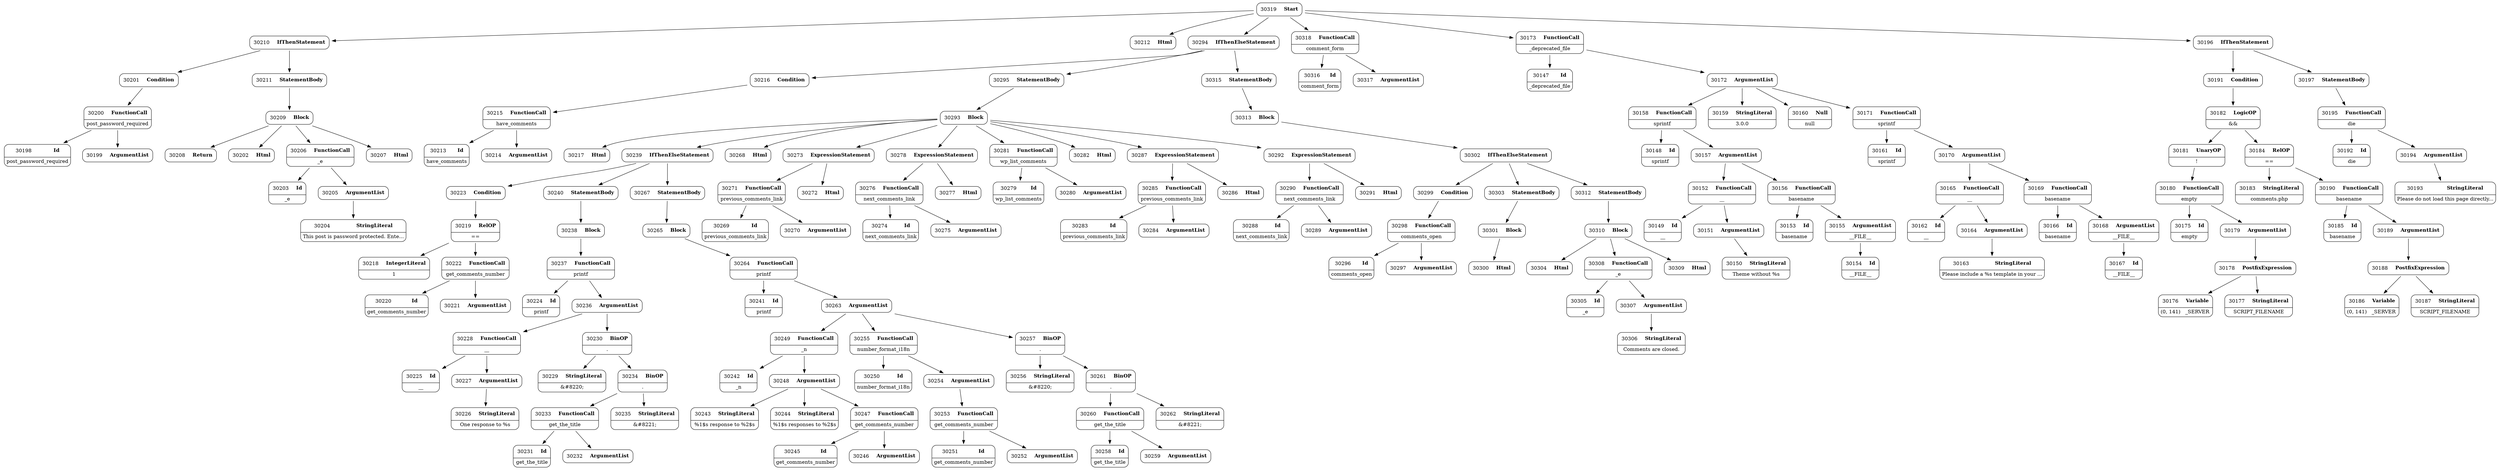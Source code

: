 digraph ast {
node [shape=none];
30208 [label=<<TABLE border='1' cellspacing='0' cellpadding='10' style='rounded' ><TR><TD border='0'>30208</TD><TD border='0'><B>Return</B></TD></TR></TABLE>>];
30209 [label=<<TABLE border='1' cellspacing='0' cellpadding='10' style='rounded' ><TR><TD border='0'>30209</TD><TD border='0'><B>Block</B></TD></TR></TABLE>>];
30209 -> 30202 [weight=2];
30209 -> 30206 [weight=2];
30209 -> 30207 [weight=2];
30209 -> 30208 [weight=2];
30210 [label=<<TABLE border='1' cellspacing='0' cellpadding='10' style='rounded' ><TR><TD border='0'>30210</TD><TD border='0'><B>IfThenStatement</B></TD></TR></TABLE>>];
30210 -> 30201 [weight=2];
30210 -> 30211 [weight=2];
30211 [label=<<TABLE border='1' cellspacing='0' cellpadding='10' style='rounded' ><TR><TD border='0'>30211</TD><TD border='0'><B>StatementBody</B></TD></TR></TABLE>>];
30211 -> 30209 [weight=2];
30212 [label=<<TABLE border='1' cellspacing='0' cellpadding='10' style='rounded' ><TR><TD border='0'>30212</TD><TD border='0'><B>Html</B></TD></TR></TABLE>>];
30213 [label=<<TABLE border='1' cellspacing='0' cellpadding='10' style='rounded' ><TR><TD border='0'>30213</TD><TD border='0'><B>Id</B></TD></TR><HR/><TR><TD border='0' cellpadding='5' colspan='2'>have_comments</TD></TR></TABLE>>];
30214 [label=<<TABLE border='1' cellspacing='0' cellpadding='10' style='rounded' ><TR><TD border='0'>30214</TD><TD border='0'><B>ArgumentList</B></TD></TR></TABLE>>];
30215 [label=<<TABLE border='1' cellspacing='0' cellpadding='10' style='rounded' ><TR><TD border='0'>30215</TD><TD border='0'><B>FunctionCall</B></TD></TR><HR/><TR><TD border='0' cellpadding='5' colspan='2'>have_comments</TD></TR></TABLE>>];
30215 -> 30213 [weight=2];
30215 -> 30214 [weight=2];
30216 [label=<<TABLE border='1' cellspacing='0' cellpadding='10' style='rounded' ><TR><TD border='0'>30216</TD><TD border='0'><B>Condition</B></TD></TR></TABLE>>];
30216 -> 30215 [weight=2];
30217 [label=<<TABLE border='1' cellspacing='0' cellpadding='10' style='rounded' ><TR><TD border='0'>30217</TD><TD border='0'><B>Html</B></TD></TR></TABLE>>];
30218 [label=<<TABLE border='1' cellspacing='0' cellpadding='10' style='rounded' ><TR><TD border='0'>30218</TD><TD border='0'><B>IntegerLiteral</B></TD></TR><HR/><TR><TD border='0' cellpadding='5' colspan='2'>1</TD></TR></TABLE>>];
30219 [label=<<TABLE border='1' cellspacing='0' cellpadding='10' style='rounded' ><TR><TD border='0'>30219</TD><TD border='0'><B>RelOP</B></TD></TR><HR/><TR><TD border='0' cellpadding='5' colspan='2'>==</TD></TR></TABLE>>];
30219 -> 30218 [weight=2];
30219 -> 30222 [weight=2];
30220 [label=<<TABLE border='1' cellspacing='0' cellpadding='10' style='rounded' ><TR><TD border='0'>30220</TD><TD border='0'><B>Id</B></TD></TR><HR/><TR><TD border='0' cellpadding='5' colspan='2'>get_comments_number</TD></TR></TABLE>>];
30221 [label=<<TABLE border='1' cellspacing='0' cellpadding='10' style='rounded' ><TR><TD border='0'>30221</TD><TD border='0'><B>ArgumentList</B></TD></TR></TABLE>>];
30222 [label=<<TABLE border='1' cellspacing='0' cellpadding='10' style='rounded' ><TR><TD border='0'>30222</TD><TD border='0'><B>FunctionCall</B></TD></TR><HR/><TR><TD border='0' cellpadding='5' colspan='2'>get_comments_number</TD></TR></TABLE>>];
30222 -> 30220 [weight=2];
30222 -> 30221 [weight=2];
30223 [label=<<TABLE border='1' cellspacing='0' cellpadding='10' style='rounded' ><TR><TD border='0'>30223</TD><TD border='0'><B>Condition</B></TD></TR></TABLE>>];
30223 -> 30219 [weight=2];
30224 [label=<<TABLE border='1' cellspacing='0' cellpadding='10' style='rounded' ><TR><TD border='0'>30224</TD><TD border='0'><B>Id</B></TD></TR><HR/><TR><TD border='0' cellpadding='5' colspan='2'>printf</TD></TR></TABLE>>];
30225 [label=<<TABLE border='1' cellspacing='0' cellpadding='10' style='rounded' ><TR><TD border='0'>30225</TD><TD border='0'><B>Id</B></TD></TR><HR/><TR><TD border='0' cellpadding='5' colspan='2'>__</TD></TR></TABLE>>];
30226 [label=<<TABLE border='1' cellspacing='0' cellpadding='10' style='rounded' ><TR><TD border='0'>30226</TD><TD border='0'><B>StringLiteral</B></TD></TR><HR/><TR><TD border='0' cellpadding='5' colspan='2'>One response to %s</TD></TR></TABLE>>];
30227 [label=<<TABLE border='1' cellspacing='0' cellpadding='10' style='rounded' ><TR><TD border='0'>30227</TD><TD border='0'><B>ArgumentList</B></TD></TR></TABLE>>];
30227 -> 30226 [weight=2];
30228 [label=<<TABLE border='1' cellspacing='0' cellpadding='10' style='rounded' ><TR><TD border='0'>30228</TD><TD border='0'><B>FunctionCall</B></TD></TR><HR/><TR><TD border='0' cellpadding='5' colspan='2'>__</TD></TR></TABLE>>];
30228 -> 30225 [weight=2];
30228 -> 30227 [weight=2];
30229 [label=<<TABLE border='1' cellspacing='0' cellpadding='10' style='rounded' ><TR><TD border='0'>30229</TD><TD border='0'><B>StringLiteral</B></TD></TR><HR/><TR><TD border='0' cellpadding='5' colspan='2'>&amp;#8220;</TD></TR></TABLE>>];
30230 [label=<<TABLE border='1' cellspacing='0' cellpadding='10' style='rounded' ><TR><TD border='0'>30230</TD><TD border='0'><B>BinOP</B></TD></TR><HR/><TR><TD border='0' cellpadding='5' colspan='2'>.</TD></TR></TABLE>>];
30230 -> 30229 [weight=2];
30230 -> 30234 [weight=2];
30231 [label=<<TABLE border='1' cellspacing='0' cellpadding='10' style='rounded' ><TR><TD border='0'>30231</TD><TD border='0'><B>Id</B></TD></TR><HR/><TR><TD border='0' cellpadding='5' colspan='2'>get_the_title</TD></TR></TABLE>>];
30232 [label=<<TABLE border='1' cellspacing='0' cellpadding='10' style='rounded' ><TR><TD border='0'>30232</TD><TD border='0'><B>ArgumentList</B></TD></TR></TABLE>>];
30233 [label=<<TABLE border='1' cellspacing='0' cellpadding='10' style='rounded' ><TR><TD border='0'>30233</TD><TD border='0'><B>FunctionCall</B></TD></TR><HR/><TR><TD border='0' cellpadding='5' colspan='2'>get_the_title</TD></TR></TABLE>>];
30233 -> 30231 [weight=2];
30233 -> 30232 [weight=2];
30234 [label=<<TABLE border='1' cellspacing='0' cellpadding='10' style='rounded' ><TR><TD border='0'>30234</TD><TD border='0'><B>BinOP</B></TD></TR><HR/><TR><TD border='0' cellpadding='5' colspan='2'>.</TD></TR></TABLE>>];
30234 -> 30233 [weight=2];
30234 -> 30235 [weight=2];
30235 [label=<<TABLE border='1' cellspacing='0' cellpadding='10' style='rounded' ><TR><TD border='0'>30235</TD><TD border='0'><B>StringLiteral</B></TD></TR><HR/><TR><TD border='0' cellpadding='5' colspan='2'>&amp;#8221;</TD></TR></TABLE>>];
30236 [label=<<TABLE border='1' cellspacing='0' cellpadding='10' style='rounded' ><TR><TD border='0'>30236</TD><TD border='0'><B>ArgumentList</B></TD></TR></TABLE>>];
30236 -> 30228 [weight=2];
30236 -> 30230 [weight=2];
30237 [label=<<TABLE border='1' cellspacing='0' cellpadding='10' style='rounded' ><TR><TD border='0'>30237</TD><TD border='0'><B>FunctionCall</B></TD></TR><HR/><TR><TD border='0' cellpadding='5' colspan='2'>printf</TD></TR></TABLE>>];
30237 -> 30224 [weight=2];
30237 -> 30236 [weight=2];
30238 [label=<<TABLE border='1' cellspacing='0' cellpadding='10' style='rounded' ><TR><TD border='0'>30238</TD><TD border='0'><B>Block</B></TD></TR></TABLE>>];
30238 -> 30237 [weight=2];
30239 [label=<<TABLE border='1' cellspacing='0' cellpadding='10' style='rounded' ><TR><TD border='0'>30239</TD><TD border='0'><B>IfThenElseStatement</B></TD></TR></TABLE>>];
30239 -> 30223 [weight=2];
30239 -> 30240 [weight=2];
30239 -> 30267 [weight=2];
30240 [label=<<TABLE border='1' cellspacing='0' cellpadding='10' style='rounded' ><TR><TD border='0'>30240</TD><TD border='0'><B>StatementBody</B></TD></TR></TABLE>>];
30240 -> 30238 [weight=2];
30241 [label=<<TABLE border='1' cellspacing='0' cellpadding='10' style='rounded' ><TR><TD border='0'>30241</TD><TD border='0'><B>Id</B></TD></TR><HR/><TR><TD border='0' cellpadding='5' colspan='2'>printf</TD></TR></TABLE>>];
30242 [label=<<TABLE border='1' cellspacing='0' cellpadding='10' style='rounded' ><TR><TD border='0'>30242</TD><TD border='0'><B>Id</B></TD></TR><HR/><TR><TD border='0' cellpadding='5' colspan='2'>_n</TD></TR></TABLE>>];
30243 [label=<<TABLE border='1' cellspacing='0' cellpadding='10' style='rounded' ><TR><TD border='0'>30243</TD><TD border='0'><B>StringLiteral</B></TD></TR><HR/><TR><TD border='0' cellpadding='5' colspan='2'>%1$s response to %2$s</TD></TR></TABLE>>];
30244 [label=<<TABLE border='1' cellspacing='0' cellpadding='10' style='rounded' ><TR><TD border='0'>30244</TD><TD border='0'><B>StringLiteral</B></TD></TR><HR/><TR><TD border='0' cellpadding='5' colspan='2'>%1$s responses to %2$s</TD></TR></TABLE>>];
30245 [label=<<TABLE border='1' cellspacing='0' cellpadding='10' style='rounded' ><TR><TD border='0'>30245</TD><TD border='0'><B>Id</B></TD></TR><HR/><TR><TD border='0' cellpadding='5' colspan='2'>get_comments_number</TD></TR></TABLE>>];
30246 [label=<<TABLE border='1' cellspacing='0' cellpadding='10' style='rounded' ><TR><TD border='0'>30246</TD><TD border='0'><B>ArgumentList</B></TD></TR></TABLE>>];
30247 [label=<<TABLE border='1' cellspacing='0' cellpadding='10' style='rounded' ><TR><TD border='0'>30247</TD><TD border='0'><B>FunctionCall</B></TD></TR><HR/><TR><TD border='0' cellpadding='5' colspan='2'>get_comments_number</TD></TR></TABLE>>];
30247 -> 30245 [weight=2];
30247 -> 30246 [weight=2];
30248 [label=<<TABLE border='1' cellspacing='0' cellpadding='10' style='rounded' ><TR><TD border='0'>30248</TD><TD border='0'><B>ArgumentList</B></TD></TR></TABLE>>];
30248 -> 30243 [weight=2];
30248 -> 30244 [weight=2];
30248 -> 30247 [weight=2];
30249 [label=<<TABLE border='1' cellspacing='0' cellpadding='10' style='rounded' ><TR><TD border='0'>30249</TD><TD border='0'><B>FunctionCall</B></TD></TR><HR/><TR><TD border='0' cellpadding='5' colspan='2'>_n</TD></TR></TABLE>>];
30249 -> 30242 [weight=2];
30249 -> 30248 [weight=2];
30250 [label=<<TABLE border='1' cellspacing='0' cellpadding='10' style='rounded' ><TR><TD border='0'>30250</TD><TD border='0'><B>Id</B></TD></TR><HR/><TR><TD border='0' cellpadding='5' colspan='2'>number_format_i18n</TD></TR></TABLE>>];
30251 [label=<<TABLE border='1' cellspacing='0' cellpadding='10' style='rounded' ><TR><TD border='0'>30251</TD><TD border='0'><B>Id</B></TD></TR><HR/><TR><TD border='0' cellpadding='5' colspan='2'>get_comments_number</TD></TR></TABLE>>];
30252 [label=<<TABLE border='1' cellspacing='0' cellpadding='10' style='rounded' ><TR><TD border='0'>30252</TD><TD border='0'><B>ArgumentList</B></TD></TR></TABLE>>];
30253 [label=<<TABLE border='1' cellspacing='0' cellpadding='10' style='rounded' ><TR><TD border='0'>30253</TD><TD border='0'><B>FunctionCall</B></TD></TR><HR/><TR><TD border='0' cellpadding='5' colspan='2'>get_comments_number</TD></TR></TABLE>>];
30253 -> 30251 [weight=2];
30253 -> 30252 [weight=2];
30254 [label=<<TABLE border='1' cellspacing='0' cellpadding='10' style='rounded' ><TR><TD border='0'>30254</TD><TD border='0'><B>ArgumentList</B></TD></TR></TABLE>>];
30254 -> 30253 [weight=2];
30255 [label=<<TABLE border='1' cellspacing='0' cellpadding='10' style='rounded' ><TR><TD border='0'>30255</TD><TD border='0'><B>FunctionCall</B></TD></TR><HR/><TR><TD border='0' cellpadding='5' colspan='2'>number_format_i18n</TD></TR></TABLE>>];
30255 -> 30250 [weight=2];
30255 -> 30254 [weight=2];
30256 [label=<<TABLE border='1' cellspacing='0' cellpadding='10' style='rounded' ><TR><TD border='0'>30256</TD><TD border='0'><B>StringLiteral</B></TD></TR><HR/><TR><TD border='0' cellpadding='5' colspan='2'>&amp;#8220;</TD></TR></TABLE>>];
30257 [label=<<TABLE border='1' cellspacing='0' cellpadding='10' style='rounded' ><TR><TD border='0'>30257</TD><TD border='0'><B>BinOP</B></TD></TR><HR/><TR><TD border='0' cellpadding='5' colspan='2'>.</TD></TR></TABLE>>];
30257 -> 30256 [weight=2];
30257 -> 30261 [weight=2];
30258 [label=<<TABLE border='1' cellspacing='0' cellpadding='10' style='rounded' ><TR><TD border='0'>30258</TD><TD border='0'><B>Id</B></TD></TR><HR/><TR><TD border='0' cellpadding='5' colspan='2'>get_the_title</TD></TR></TABLE>>];
30259 [label=<<TABLE border='1' cellspacing='0' cellpadding='10' style='rounded' ><TR><TD border='0'>30259</TD><TD border='0'><B>ArgumentList</B></TD></TR></TABLE>>];
30260 [label=<<TABLE border='1' cellspacing='0' cellpadding='10' style='rounded' ><TR><TD border='0'>30260</TD><TD border='0'><B>FunctionCall</B></TD></TR><HR/><TR><TD border='0' cellpadding='5' colspan='2'>get_the_title</TD></TR></TABLE>>];
30260 -> 30258 [weight=2];
30260 -> 30259 [weight=2];
30261 [label=<<TABLE border='1' cellspacing='0' cellpadding='10' style='rounded' ><TR><TD border='0'>30261</TD><TD border='0'><B>BinOP</B></TD></TR><HR/><TR><TD border='0' cellpadding='5' colspan='2'>.</TD></TR></TABLE>>];
30261 -> 30260 [weight=2];
30261 -> 30262 [weight=2];
30262 [label=<<TABLE border='1' cellspacing='0' cellpadding='10' style='rounded' ><TR><TD border='0'>30262</TD><TD border='0'><B>StringLiteral</B></TD></TR><HR/><TR><TD border='0' cellpadding='5' colspan='2'>&amp;#8221;</TD></TR></TABLE>>];
30263 [label=<<TABLE border='1' cellspacing='0' cellpadding='10' style='rounded' ><TR><TD border='0'>30263</TD><TD border='0'><B>ArgumentList</B></TD></TR></TABLE>>];
30263 -> 30249 [weight=2];
30263 -> 30255 [weight=2];
30263 -> 30257 [weight=2];
30264 [label=<<TABLE border='1' cellspacing='0' cellpadding='10' style='rounded' ><TR><TD border='0'>30264</TD><TD border='0'><B>FunctionCall</B></TD></TR><HR/><TR><TD border='0' cellpadding='5' colspan='2'>printf</TD></TR></TABLE>>];
30264 -> 30241 [weight=2];
30264 -> 30263 [weight=2];
30265 [label=<<TABLE border='1' cellspacing='0' cellpadding='10' style='rounded' ><TR><TD border='0'>30265</TD><TD border='0'><B>Block</B></TD></TR></TABLE>>];
30265 -> 30264 [weight=2];
30267 [label=<<TABLE border='1' cellspacing='0' cellpadding='10' style='rounded' ><TR><TD border='0'>30267</TD><TD border='0'><B>StatementBody</B></TD></TR></TABLE>>];
30267 -> 30265 [weight=2];
30268 [label=<<TABLE border='1' cellspacing='0' cellpadding='10' style='rounded' ><TR><TD border='0'>30268</TD><TD border='0'><B>Html</B></TD></TR></TABLE>>];
30269 [label=<<TABLE border='1' cellspacing='0' cellpadding='10' style='rounded' ><TR><TD border='0'>30269</TD><TD border='0'><B>Id</B></TD></TR><HR/><TR><TD border='0' cellpadding='5' colspan='2'>previous_comments_link</TD></TR></TABLE>>];
30270 [label=<<TABLE border='1' cellspacing='0' cellpadding='10' style='rounded' ><TR><TD border='0'>30270</TD><TD border='0'><B>ArgumentList</B></TD></TR></TABLE>>];
30271 [label=<<TABLE border='1' cellspacing='0' cellpadding='10' style='rounded' ><TR><TD border='0'>30271</TD><TD border='0'><B>FunctionCall</B></TD></TR><HR/><TR><TD border='0' cellpadding='5' colspan='2'>previous_comments_link</TD></TR></TABLE>>];
30271 -> 30269 [weight=2];
30271 -> 30270 [weight=2];
30272 [label=<<TABLE border='1' cellspacing='0' cellpadding='10' style='rounded' ><TR><TD border='0'>30272</TD><TD border='0'><B>Html</B></TD></TR></TABLE>>];
30273 [label=<<TABLE border='1' cellspacing='0' cellpadding='10' style='rounded' ><TR><TD border='0'>30273</TD><TD border='0'><B>ExpressionStatement</B></TD></TR></TABLE>>];
30273 -> 30271 [weight=2];
30273 -> 30272 [weight=2];
30274 [label=<<TABLE border='1' cellspacing='0' cellpadding='10' style='rounded' ><TR><TD border='0'>30274</TD><TD border='0'><B>Id</B></TD></TR><HR/><TR><TD border='0' cellpadding='5' colspan='2'>next_comments_link</TD></TR></TABLE>>];
30275 [label=<<TABLE border='1' cellspacing='0' cellpadding='10' style='rounded' ><TR><TD border='0'>30275</TD><TD border='0'><B>ArgumentList</B></TD></TR></TABLE>>];
30276 [label=<<TABLE border='1' cellspacing='0' cellpadding='10' style='rounded' ><TR><TD border='0'>30276</TD><TD border='0'><B>FunctionCall</B></TD></TR><HR/><TR><TD border='0' cellpadding='5' colspan='2'>next_comments_link</TD></TR></TABLE>>];
30276 -> 30274 [weight=2];
30276 -> 30275 [weight=2];
30277 [label=<<TABLE border='1' cellspacing='0' cellpadding='10' style='rounded' ><TR><TD border='0'>30277</TD><TD border='0'><B>Html</B></TD></TR></TABLE>>];
30278 [label=<<TABLE border='1' cellspacing='0' cellpadding='10' style='rounded' ><TR><TD border='0'>30278</TD><TD border='0'><B>ExpressionStatement</B></TD></TR></TABLE>>];
30278 -> 30276 [weight=2];
30278 -> 30277 [weight=2];
30279 [label=<<TABLE border='1' cellspacing='0' cellpadding='10' style='rounded' ><TR><TD border='0'>30279</TD><TD border='0'><B>Id</B></TD></TR><HR/><TR><TD border='0' cellpadding='5' colspan='2'>wp_list_comments</TD></TR></TABLE>>];
30280 [label=<<TABLE border='1' cellspacing='0' cellpadding='10' style='rounded' ><TR><TD border='0'>30280</TD><TD border='0'><B>ArgumentList</B></TD></TR></TABLE>>];
30281 [label=<<TABLE border='1' cellspacing='0' cellpadding='10' style='rounded' ><TR><TD border='0'>30281</TD><TD border='0'><B>FunctionCall</B></TD></TR><HR/><TR><TD border='0' cellpadding='5' colspan='2'>wp_list_comments</TD></TR></TABLE>>];
30281 -> 30279 [weight=2];
30281 -> 30280 [weight=2];
30282 [label=<<TABLE border='1' cellspacing='0' cellpadding='10' style='rounded' ><TR><TD border='0'>30282</TD><TD border='0'><B>Html</B></TD></TR></TABLE>>];
30283 [label=<<TABLE border='1' cellspacing='0' cellpadding='10' style='rounded' ><TR><TD border='0'>30283</TD><TD border='0'><B>Id</B></TD></TR><HR/><TR><TD border='0' cellpadding='5' colspan='2'>previous_comments_link</TD></TR></TABLE>>];
30284 [label=<<TABLE border='1' cellspacing='0' cellpadding='10' style='rounded' ><TR><TD border='0'>30284</TD><TD border='0'><B>ArgumentList</B></TD></TR></TABLE>>];
30285 [label=<<TABLE border='1' cellspacing='0' cellpadding='10' style='rounded' ><TR><TD border='0'>30285</TD><TD border='0'><B>FunctionCall</B></TD></TR><HR/><TR><TD border='0' cellpadding='5' colspan='2'>previous_comments_link</TD></TR></TABLE>>];
30285 -> 30283 [weight=2];
30285 -> 30284 [weight=2];
30286 [label=<<TABLE border='1' cellspacing='0' cellpadding='10' style='rounded' ><TR><TD border='0'>30286</TD><TD border='0'><B>Html</B></TD></TR></TABLE>>];
30287 [label=<<TABLE border='1' cellspacing='0' cellpadding='10' style='rounded' ><TR><TD border='0'>30287</TD><TD border='0'><B>ExpressionStatement</B></TD></TR></TABLE>>];
30287 -> 30285 [weight=2];
30287 -> 30286 [weight=2];
30288 [label=<<TABLE border='1' cellspacing='0' cellpadding='10' style='rounded' ><TR><TD border='0'>30288</TD><TD border='0'><B>Id</B></TD></TR><HR/><TR><TD border='0' cellpadding='5' colspan='2'>next_comments_link</TD></TR></TABLE>>];
30289 [label=<<TABLE border='1' cellspacing='0' cellpadding='10' style='rounded' ><TR><TD border='0'>30289</TD><TD border='0'><B>ArgumentList</B></TD></TR></TABLE>>];
30290 [label=<<TABLE border='1' cellspacing='0' cellpadding='10' style='rounded' ><TR><TD border='0'>30290</TD><TD border='0'><B>FunctionCall</B></TD></TR><HR/><TR><TD border='0' cellpadding='5' colspan='2'>next_comments_link</TD></TR></TABLE>>];
30290 -> 30288 [weight=2];
30290 -> 30289 [weight=2];
30291 [label=<<TABLE border='1' cellspacing='0' cellpadding='10' style='rounded' ><TR><TD border='0'>30291</TD><TD border='0'><B>Html</B></TD></TR></TABLE>>];
30292 [label=<<TABLE border='1' cellspacing='0' cellpadding='10' style='rounded' ><TR><TD border='0'>30292</TD><TD border='0'><B>ExpressionStatement</B></TD></TR></TABLE>>];
30292 -> 30290 [weight=2];
30292 -> 30291 [weight=2];
30293 [label=<<TABLE border='1' cellspacing='0' cellpadding='10' style='rounded' ><TR><TD border='0'>30293</TD><TD border='0'><B>Block</B></TD></TR></TABLE>>];
30293 -> 30217 [weight=2];
30293 -> 30239 [weight=2];
30293 -> 30268 [weight=2];
30293 -> 30273 [weight=2];
30293 -> 30278 [weight=2];
30293 -> 30281 [weight=2];
30293 -> 30282 [weight=2];
30293 -> 30287 [weight=2];
30293 -> 30292 [weight=2];
30294 [label=<<TABLE border='1' cellspacing='0' cellpadding='10' style='rounded' ><TR><TD border='0'>30294</TD><TD border='0'><B>IfThenElseStatement</B></TD></TR></TABLE>>];
30294 -> 30216 [weight=2];
30294 -> 30295 [weight=2];
30294 -> 30315 [weight=2];
30295 [label=<<TABLE border='1' cellspacing='0' cellpadding='10' style='rounded' ><TR><TD border='0'>30295</TD><TD border='0'><B>StatementBody</B></TD></TR></TABLE>>];
30295 -> 30293 [weight=2];
30296 [label=<<TABLE border='1' cellspacing='0' cellpadding='10' style='rounded' ><TR><TD border='0'>30296</TD><TD border='0'><B>Id</B></TD></TR><HR/><TR><TD border='0' cellpadding='5' colspan='2'>comments_open</TD></TR></TABLE>>];
30297 [label=<<TABLE border='1' cellspacing='0' cellpadding='10' style='rounded' ><TR><TD border='0'>30297</TD><TD border='0'><B>ArgumentList</B></TD></TR></TABLE>>];
30298 [label=<<TABLE border='1' cellspacing='0' cellpadding='10' style='rounded' ><TR><TD border='0'>30298</TD><TD border='0'><B>FunctionCall</B></TD></TR><HR/><TR><TD border='0' cellpadding='5' colspan='2'>comments_open</TD></TR></TABLE>>];
30298 -> 30296 [weight=2];
30298 -> 30297 [weight=2];
30299 [label=<<TABLE border='1' cellspacing='0' cellpadding='10' style='rounded' ><TR><TD border='0'>30299</TD><TD border='0'><B>Condition</B></TD></TR></TABLE>>];
30299 -> 30298 [weight=2];
30300 [label=<<TABLE border='1' cellspacing='0' cellpadding='10' style='rounded' ><TR><TD border='0'>30300</TD><TD border='0'><B>Html</B></TD></TR></TABLE>>];
30301 [label=<<TABLE border='1' cellspacing='0' cellpadding='10' style='rounded' ><TR><TD border='0'>30301</TD><TD border='0'><B>Block</B></TD></TR></TABLE>>];
30301 -> 30300 [weight=2];
30302 [label=<<TABLE border='1' cellspacing='0' cellpadding='10' style='rounded' ><TR><TD border='0'>30302</TD><TD border='0'><B>IfThenElseStatement</B></TD></TR></TABLE>>];
30302 -> 30299 [weight=2];
30302 -> 30303 [weight=2];
30302 -> 30312 [weight=2];
30303 [label=<<TABLE border='1' cellspacing='0' cellpadding='10' style='rounded' ><TR><TD border='0'>30303</TD><TD border='0'><B>StatementBody</B></TD></TR></TABLE>>];
30303 -> 30301 [weight=2];
30304 [label=<<TABLE border='1' cellspacing='0' cellpadding='10' style='rounded' ><TR><TD border='0'>30304</TD><TD border='0'><B>Html</B></TD></TR></TABLE>>];
30305 [label=<<TABLE border='1' cellspacing='0' cellpadding='10' style='rounded' ><TR><TD border='0'>30305</TD><TD border='0'><B>Id</B></TD></TR><HR/><TR><TD border='0' cellpadding='5' colspan='2'>_e</TD></TR></TABLE>>];
30306 [label=<<TABLE border='1' cellspacing='0' cellpadding='10' style='rounded' ><TR><TD border='0'>30306</TD><TD border='0'><B>StringLiteral</B></TD></TR><HR/><TR><TD border='0' cellpadding='5' colspan='2'>Comments are closed.</TD></TR></TABLE>>];
30307 [label=<<TABLE border='1' cellspacing='0' cellpadding='10' style='rounded' ><TR><TD border='0'>30307</TD><TD border='0'><B>ArgumentList</B></TD></TR></TABLE>>];
30307 -> 30306 [weight=2];
30308 [label=<<TABLE border='1' cellspacing='0' cellpadding='10' style='rounded' ><TR><TD border='0'>30308</TD><TD border='0'><B>FunctionCall</B></TD></TR><HR/><TR><TD border='0' cellpadding='5' colspan='2'>_e</TD></TR></TABLE>>];
30308 -> 30305 [weight=2];
30308 -> 30307 [weight=2];
30309 [label=<<TABLE border='1' cellspacing='0' cellpadding='10' style='rounded' ><TR><TD border='0'>30309</TD><TD border='0'><B>Html</B></TD></TR></TABLE>>];
30310 [label=<<TABLE border='1' cellspacing='0' cellpadding='10' style='rounded' ><TR><TD border='0'>30310</TD><TD border='0'><B>Block</B></TD></TR></TABLE>>];
30310 -> 30304 [weight=2];
30310 -> 30308 [weight=2];
30310 -> 30309 [weight=2];
30312 [label=<<TABLE border='1' cellspacing='0' cellpadding='10' style='rounded' ><TR><TD border='0'>30312</TD><TD border='0'><B>StatementBody</B></TD></TR></TABLE>>];
30312 -> 30310 [weight=2];
30313 [label=<<TABLE border='1' cellspacing='0' cellpadding='10' style='rounded' ><TR><TD border='0'>30313</TD><TD border='0'><B>Block</B></TD></TR></TABLE>>];
30313 -> 30302 [weight=2];
30315 [label=<<TABLE border='1' cellspacing='0' cellpadding='10' style='rounded' ><TR><TD border='0'>30315</TD><TD border='0'><B>StatementBody</B></TD></TR></TABLE>>];
30315 -> 30313 [weight=2];
30316 [label=<<TABLE border='1' cellspacing='0' cellpadding='10' style='rounded' ><TR><TD border='0'>30316</TD><TD border='0'><B>Id</B></TD></TR><HR/><TR><TD border='0' cellpadding='5' colspan='2'>comment_form</TD></TR></TABLE>>];
30317 [label=<<TABLE border='1' cellspacing='0' cellpadding='10' style='rounded' ><TR><TD border='0'>30317</TD><TD border='0'><B>ArgumentList</B></TD></TR></TABLE>>];
30318 [label=<<TABLE border='1' cellspacing='0' cellpadding='10' style='rounded' ><TR><TD border='0'>30318</TD><TD border='0'><B>FunctionCall</B></TD></TR><HR/><TR><TD border='0' cellpadding='5' colspan='2'>comment_form</TD></TR></TABLE>>];
30318 -> 30316 [weight=2];
30318 -> 30317 [weight=2];
30319 [label=<<TABLE border='1' cellspacing='0' cellpadding='10' style='rounded' ><TR><TD border='0'>30319</TD><TD border='0'><B>Start</B></TD></TR></TABLE>>];
30319 -> 30173 [weight=2];
30319 -> 30196 [weight=2];
30319 -> 30210 [weight=2];
30319 -> 30212 [weight=2];
30319 -> 30294 [weight=2];
30319 -> 30318 [weight=2];
30147 [label=<<TABLE border='1' cellspacing='0' cellpadding='10' style='rounded' ><TR><TD border='0'>30147</TD><TD border='0'><B>Id</B></TD></TR><HR/><TR><TD border='0' cellpadding='5' colspan='2'>_deprecated_file</TD></TR></TABLE>>];
30148 [label=<<TABLE border='1' cellspacing='0' cellpadding='10' style='rounded' ><TR><TD border='0'>30148</TD><TD border='0'><B>Id</B></TD></TR><HR/><TR><TD border='0' cellpadding='5' colspan='2'>sprintf</TD></TR></TABLE>>];
30149 [label=<<TABLE border='1' cellspacing='0' cellpadding='10' style='rounded' ><TR><TD border='0'>30149</TD><TD border='0'><B>Id</B></TD></TR><HR/><TR><TD border='0' cellpadding='5' colspan='2'>__</TD></TR></TABLE>>];
30150 [label=<<TABLE border='1' cellspacing='0' cellpadding='10' style='rounded' ><TR><TD border='0'>30150</TD><TD border='0'><B>StringLiteral</B></TD></TR><HR/><TR><TD border='0' cellpadding='5' colspan='2'>Theme without %s</TD></TR></TABLE>>];
30151 [label=<<TABLE border='1' cellspacing='0' cellpadding='10' style='rounded' ><TR><TD border='0'>30151</TD><TD border='0'><B>ArgumentList</B></TD></TR></TABLE>>];
30151 -> 30150 [weight=2];
30152 [label=<<TABLE border='1' cellspacing='0' cellpadding='10' style='rounded' ><TR><TD border='0'>30152</TD><TD border='0'><B>FunctionCall</B></TD></TR><HR/><TR><TD border='0' cellpadding='5' colspan='2'>__</TD></TR></TABLE>>];
30152 -> 30149 [weight=2];
30152 -> 30151 [weight=2];
30153 [label=<<TABLE border='1' cellspacing='0' cellpadding='10' style='rounded' ><TR><TD border='0'>30153</TD><TD border='0'><B>Id</B></TD></TR><HR/><TR><TD border='0' cellpadding='5' colspan='2'>basename</TD></TR></TABLE>>];
30154 [label=<<TABLE border='1' cellspacing='0' cellpadding='10' style='rounded' ><TR><TD border='0'>30154</TD><TD border='0'><B>Id</B></TD></TR><HR/><TR><TD border='0' cellpadding='5' colspan='2'>__FILE__</TD></TR></TABLE>>];
30155 [label=<<TABLE border='1' cellspacing='0' cellpadding='10' style='rounded' ><TR><TD border='0'>30155</TD><TD border='0'><B>ArgumentList</B></TD></TR><HR/><TR><TD border='0' cellpadding='5' colspan='2'>__FILE__</TD></TR></TABLE>>];
30155 -> 30154 [weight=2];
30156 [label=<<TABLE border='1' cellspacing='0' cellpadding='10' style='rounded' ><TR><TD border='0'>30156</TD><TD border='0'><B>FunctionCall</B></TD></TR><HR/><TR><TD border='0' cellpadding='5' colspan='2'>basename</TD></TR></TABLE>>];
30156 -> 30153 [weight=2];
30156 -> 30155 [weight=2];
30157 [label=<<TABLE border='1' cellspacing='0' cellpadding='10' style='rounded' ><TR><TD border='0'>30157</TD><TD border='0'><B>ArgumentList</B></TD></TR></TABLE>>];
30157 -> 30152 [weight=2];
30157 -> 30156 [weight=2];
30158 [label=<<TABLE border='1' cellspacing='0' cellpadding='10' style='rounded' ><TR><TD border='0'>30158</TD><TD border='0'><B>FunctionCall</B></TD></TR><HR/><TR><TD border='0' cellpadding='5' colspan='2'>sprintf</TD></TR></TABLE>>];
30158 -> 30148 [weight=2];
30158 -> 30157 [weight=2];
30159 [label=<<TABLE border='1' cellspacing='0' cellpadding='10' style='rounded' ><TR><TD border='0'>30159</TD><TD border='0'><B>StringLiteral</B></TD></TR><HR/><TR><TD border='0' cellpadding='5' colspan='2'>3.0.0</TD></TR></TABLE>>];
30160 [label=<<TABLE border='1' cellspacing='0' cellpadding='10' style='rounded' ><TR><TD border='0'>30160</TD><TD border='0'><B>Null</B></TD></TR><HR/><TR><TD border='0' cellpadding='5' colspan='2'>null</TD></TR></TABLE>>];
30161 [label=<<TABLE border='1' cellspacing='0' cellpadding='10' style='rounded' ><TR><TD border='0'>30161</TD><TD border='0'><B>Id</B></TD></TR><HR/><TR><TD border='0' cellpadding='5' colspan='2'>sprintf</TD></TR></TABLE>>];
30162 [label=<<TABLE border='1' cellspacing='0' cellpadding='10' style='rounded' ><TR><TD border='0'>30162</TD><TD border='0'><B>Id</B></TD></TR><HR/><TR><TD border='0' cellpadding='5' colspan='2'>__</TD></TR></TABLE>>];
30163 [label=<<TABLE border='1' cellspacing='0' cellpadding='10' style='rounded' ><TR><TD border='0'>30163</TD><TD border='0'><B>StringLiteral</B></TD></TR><HR/><TR><TD border='0' cellpadding='5' colspan='2'>Please include a %s template in your ...</TD></TR></TABLE>>];
30164 [label=<<TABLE border='1' cellspacing='0' cellpadding='10' style='rounded' ><TR><TD border='0'>30164</TD><TD border='0'><B>ArgumentList</B></TD></TR></TABLE>>];
30164 -> 30163 [weight=2];
30165 [label=<<TABLE border='1' cellspacing='0' cellpadding='10' style='rounded' ><TR><TD border='0'>30165</TD><TD border='0'><B>FunctionCall</B></TD></TR><HR/><TR><TD border='0' cellpadding='5' colspan='2'>__</TD></TR></TABLE>>];
30165 -> 30162 [weight=2];
30165 -> 30164 [weight=2];
30166 [label=<<TABLE border='1' cellspacing='0' cellpadding='10' style='rounded' ><TR><TD border='0'>30166</TD><TD border='0'><B>Id</B></TD></TR><HR/><TR><TD border='0' cellpadding='5' colspan='2'>basename</TD></TR></TABLE>>];
30167 [label=<<TABLE border='1' cellspacing='0' cellpadding='10' style='rounded' ><TR><TD border='0'>30167</TD><TD border='0'><B>Id</B></TD></TR><HR/><TR><TD border='0' cellpadding='5' colspan='2'>__FILE__</TD></TR></TABLE>>];
30168 [label=<<TABLE border='1' cellspacing='0' cellpadding='10' style='rounded' ><TR><TD border='0'>30168</TD><TD border='0'><B>ArgumentList</B></TD></TR><HR/><TR><TD border='0' cellpadding='5' colspan='2'>__FILE__</TD></TR></TABLE>>];
30168 -> 30167 [weight=2];
30169 [label=<<TABLE border='1' cellspacing='0' cellpadding='10' style='rounded' ><TR><TD border='0'>30169</TD><TD border='0'><B>FunctionCall</B></TD></TR><HR/><TR><TD border='0' cellpadding='5' colspan='2'>basename</TD></TR></TABLE>>];
30169 -> 30166 [weight=2];
30169 -> 30168 [weight=2];
30170 [label=<<TABLE border='1' cellspacing='0' cellpadding='10' style='rounded' ><TR><TD border='0'>30170</TD><TD border='0'><B>ArgumentList</B></TD></TR></TABLE>>];
30170 -> 30165 [weight=2];
30170 -> 30169 [weight=2];
30171 [label=<<TABLE border='1' cellspacing='0' cellpadding='10' style='rounded' ><TR><TD border='0'>30171</TD><TD border='0'><B>FunctionCall</B></TD></TR><HR/><TR><TD border='0' cellpadding='5' colspan='2'>sprintf</TD></TR></TABLE>>];
30171 -> 30161 [weight=2];
30171 -> 30170 [weight=2];
30172 [label=<<TABLE border='1' cellspacing='0' cellpadding='10' style='rounded' ><TR><TD border='0'>30172</TD><TD border='0'><B>ArgumentList</B></TD></TR></TABLE>>];
30172 -> 30158 [weight=2];
30172 -> 30159 [weight=2];
30172 -> 30160 [weight=2];
30172 -> 30171 [weight=2];
30173 [label=<<TABLE border='1' cellspacing='0' cellpadding='10' style='rounded' ><TR><TD border='0'>30173</TD><TD border='0'><B>FunctionCall</B></TD></TR><HR/><TR><TD border='0' cellpadding='5' colspan='2'>_deprecated_file</TD></TR></TABLE>>];
30173 -> 30147 [weight=2];
30173 -> 30172 [weight=2];
30175 [label=<<TABLE border='1' cellspacing='0' cellpadding='10' style='rounded' ><TR><TD border='0'>30175</TD><TD border='0'><B>Id</B></TD></TR><HR/><TR><TD border='0' cellpadding='5' colspan='2'>empty</TD></TR></TABLE>>];
30176 [label=<<TABLE border='1' cellspacing='0' cellpadding='10' style='rounded' ><TR><TD border='0'>30176</TD><TD border='0'><B>Variable</B></TD></TR><HR/><TR><TD border='0' cellpadding='5'>(0, 141)</TD><TD border='0' cellpadding='5'>_SERVER</TD></TR></TABLE>>];
30177 [label=<<TABLE border='1' cellspacing='0' cellpadding='10' style='rounded' ><TR><TD border='0'>30177</TD><TD border='0'><B>StringLiteral</B></TD></TR><HR/><TR><TD border='0' cellpadding='5' colspan='2'>SCRIPT_FILENAME</TD></TR></TABLE>>];
30178 [label=<<TABLE border='1' cellspacing='0' cellpadding='10' style='rounded' ><TR><TD border='0'>30178</TD><TD border='0'><B>PostfixExpression</B></TD></TR></TABLE>>];
30178 -> 30176 [weight=2];
30178 -> 30177 [weight=2];
30179 [label=<<TABLE border='1' cellspacing='0' cellpadding='10' style='rounded' ><TR><TD border='0'>30179</TD><TD border='0'><B>ArgumentList</B></TD></TR></TABLE>>];
30179 -> 30178 [weight=2];
30180 [label=<<TABLE border='1' cellspacing='0' cellpadding='10' style='rounded' ><TR><TD border='0'>30180</TD><TD border='0'><B>FunctionCall</B></TD></TR><HR/><TR><TD border='0' cellpadding='5' colspan='2'>empty</TD></TR></TABLE>>];
30180 -> 30175 [weight=2];
30180 -> 30179 [weight=2];
30181 [label=<<TABLE border='1' cellspacing='0' cellpadding='10' style='rounded' ><TR><TD border='0'>30181</TD><TD border='0'><B>UnaryOP</B></TD></TR><HR/><TR><TD border='0' cellpadding='5' colspan='2'>!</TD></TR></TABLE>>];
30181 -> 30180 [weight=2];
30182 [label=<<TABLE border='1' cellspacing='0' cellpadding='10' style='rounded' ><TR><TD border='0'>30182</TD><TD border='0'><B>LogicOP</B></TD></TR><HR/><TR><TD border='0' cellpadding='5' colspan='2'>&amp;&amp;</TD></TR></TABLE>>];
30182 -> 30181 [weight=2];
30182 -> 30184 [weight=2];
30183 [label=<<TABLE border='1' cellspacing='0' cellpadding='10' style='rounded' ><TR><TD border='0'>30183</TD><TD border='0'><B>StringLiteral</B></TD></TR><HR/><TR><TD border='0' cellpadding='5' colspan='2'>comments.php</TD></TR></TABLE>>];
30184 [label=<<TABLE border='1' cellspacing='0' cellpadding='10' style='rounded' ><TR><TD border='0'>30184</TD><TD border='0'><B>RelOP</B></TD></TR><HR/><TR><TD border='0' cellpadding='5' colspan='2'>==</TD></TR></TABLE>>];
30184 -> 30183 [weight=2];
30184 -> 30190 [weight=2];
30185 [label=<<TABLE border='1' cellspacing='0' cellpadding='10' style='rounded' ><TR><TD border='0'>30185</TD><TD border='0'><B>Id</B></TD></TR><HR/><TR><TD border='0' cellpadding='5' colspan='2'>basename</TD></TR></TABLE>>];
30186 [label=<<TABLE border='1' cellspacing='0' cellpadding='10' style='rounded' ><TR><TD border='0'>30186</TD><TD border='0'><B>Variable</B></TD></TR><HR/><TR><TD border='0' cellpadding='5'>(0, 141)</TD><TD border='0' cellpadding='5'>_SERVER</TD></TR></TABLE>>];
30187 [label=<<TABLE border='1' cellspacing='0' cellpadding='10' style='rounded' ><TR><TD border='0'>30187</TD><TD border='0'><B>StringLiteral</B></TD></TR><HR/><TR><TD border='0' cellpadding='5' colspan='2'>SCRIPT_FILENAME</TD></TR></TABLE>>];
30188 [label=<<TABLE border='1' cellspacing='0' cellpadding='10' style='rounded' ><TR><TD border='0'>30188</TD><TD border='0'><B>PostfixExpression</B></TD></TR></TABLE>>];
30188 -> 30186 [weight=2];
30188 -> 30187 [weight=2];
30189 [label=<<TABLE border='1' cellspacing='0' cellpadding='10' style='rounded' ><TR><TD border='0'>30189</TD><TD border='0'><B>ArgumentList</B></TD></TR></TABLE>>];
30189 -> 30188 [weight=2];
30190 [label=<<TABLE border='1' cellspacing='0' cellpadding='10' style='rounded' ><TR><TD border='0'>30190</TD><TD border='0'><B>FunctionCall</B></TD></TR><HR/><TR><TD border='0' cellpadding='5' colspan='2'>basename</TD></TR></TABLE>>];
30190 -> 30185 [weight=2];
30190 -> 30189 [weight=2];
30191 [label=<<TABLE border='1' cellspacing='0' cellpadding='10' style='rounded' ><TR><TD border='0'>30191</TD><TD border='0'><B>Condition</B></TD></TR></TABLE>>];
30191 -> 30182 [weight=2];
30192 [label=<<TABLE border='1' cellspacing='0' cellpadding='10' style='rounded' ><TR><TD border='0'>30192</TD><TD border='0'><B>Id</B></TD></TR><HR/><TR><TD border='0' cellpadding='5' colspan='2'>die</TD></TR></TABLE>>];
30193 [label=<<TABLE border='1' cellspacing='0' cellpadding='10' style='rounded' ><TR><TD border='0'>30193</TD><TD border='0'><B>StringLiteral</B></TD></TR><HR/><TR><TD border='0' cellpadding='5' colspan='2'>Please do not load this page directly...</TD></TR></TABLE>>];
30194 [label=<<TABLE border='1' cellspacing='0' cellpadding='10' style='rounded' ><TR><TD border='0'>30194</TD><TD border='0'><B>ArgumentList</B></TD></TR></TABLE>>];
30194 -> 30193 [weight=2];
30195 [label=<<TABLE border='1' cellspacing='0' cellpadding='10' style='rounded' ><TR><TD border='0'>30195</TD><TD border='0'><B>FunctionCall</B></TD></TR><HR/><TR><TD border='0' cellpadding='5' colspan='2'>die</TD></TR></TABLE>>];
30195 -> 30192 [weight=2];
30195 -> 30194 [weight=2];
30196 [label=<<TABLE border='1' cellspacing='0' cellpadding='10' style='rounded' ><TR><TD border='0'>30196</TD><TD border='0'><B>IfThenStatement</B></TD></TR></TABLE>>];
30196 -> 30191 [weight=2];
30196 -> 30197 [weight=2];
30197 [label=<<TABLE border='1' cellspacing='0' cellpadding='10' style='rounded' ><TR><TD border='0'>30197</TD><TD border='0'><B>StatementBody</B></TD></TR></TABLE>>];
30197 -> 30195 [weight=2];
30198 [label=<<TABLE border='1' cellspacing='0' cellpadding='10' style='rounded' ><TR><TD border='0'>30198</TD><TD border='0'><B>Id</B></TD></TR><HR/><TR><TD border='0' cellpadding='5' colspan='2'>post_password_required</TD></TR></TABLE>>];
30199 [label=<<TABLE border='1' cellspacing='0' cellpadding='10' style='rounded' ><TR><TD border='0'>30199</TD><TD border='0'><B>ArgumentList</B></TD></TR></TABLE>>];
30200 [label=<<TABLE border='1' cellspacing='0' cellpadding='10' style='rounded' ><TR><TD border='0'>30200</TD><TD border='0'><B>FunctionCall</B></TD></TR><HR/><TR><TD border='0' cellpadding='5' colspan='2'>post_password_required</TD></TR></TABLE>>];
30200 -> 30198 [weight=2];
30200 -> 30199 [weight=2];
30201 [label=<<TABLE border='1' cellspacing='0' cellpadding='10' style='rounded' ><TR><TD border='0'>30201</TD><TD border='0'><B>Condition</B></TD></TR></TABLE>>];
30201 -> 30200 [weight=2];
30202 [label=<<TABLE border='1' cellspacing='0' cellpadding='10' style='rounded' ><TR><TD border='0'>30202</TD><TD border='0'><B>Html</B></TD></TR></TABLE>>];
30203 [label=<<TABLE border='1' cellspacing='0' cellpadding='10' style='rounded' ><TR><TD border='0'>30203</TD><TD border='0'><B>Id</B></TD></TR><HR/><TR><TD border='0' cellpadding='5' colspan='2'>_e</TD></TR></TABLE>>];
30204 [label=<<TABLE border='1' cellspacing='0' cellpadding='10' style='rounded' ><TR><TD border='0'>30204</TD><TD border='0'><B>StringLiteral</B></TD></TR><HR/><TR><TD border='0' cellpadding='5' colspan='2'>This post is password protected. Ente...</TD></TR></TABLE>>];
30205 [label=<<TABLE border='1' cellspacing='0' cellpadding='10' style='rounded' ><TR><TD border='0'>30205</TD><TD border='0'><B>ArgumentList</B></TD></TR></TABLE>>];
30205 -> 30204 [weight=2];
30206 [label=<<TABLE border='1' cellspacing='0' cellpadding='10' style='rounded' ><TR><TD border='0'>30206</TD><TD border='0'><B>FunctionCall</B></TD></TR><HR/><TR><TD border='0' cellpadding='5' colspan='2'>_e</TD></TR></TABLE>>];
30206 -> 30203 [weight=2];
30206 -> 30205 [weight=2];
30207 [label=<<TABLE border='1' cellspacing='0' cellpadding='10' style='rounded' ><TR><TD border='0'>30207</TD><TD border='0'><B>Html</B></TD></TR></TABLE>>];
}
